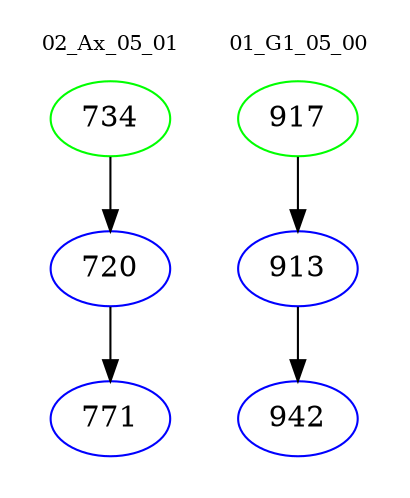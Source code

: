 digraph{
subgraph cluster_0 {
color = white
label = "02_Ax_05_01";
fontsize=10;
T0_734 [label="734", color="green"]
T0_734 -> T0_720 [color="black"]
T0_720 [label="720", color="blue"]
T0_720 -> T0_771 [color="black"]
T0_771 [label="771", color="blue"]
}
subgraph cluster_1 {
color = white
label = "01_G1_05_00";
fontsize=10;
T1_917 [label="917", color="green"]
T1_917 -> T1_913 [color="black"]
T1_913 [label="913", color="blue"]
T1_913 -> T1_942 [color="black"]
T1_942 [label="942", color="blue"]
}
}
